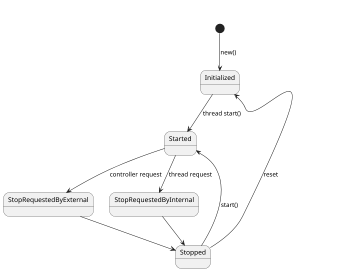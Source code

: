 @startuml
scale 350 width
[*] --> Initialized: new()
Initialized --> Started : thread start()
Started --> StopRequestedByExternal : controller request
Started --> StopRequestedByInternal : thread request
StopRequestedByInternal --> Stopped
StopRequestedByExternal --> Stopped
Stopped --> Initialized : reset
Stopped --> Started : start()
@enduml